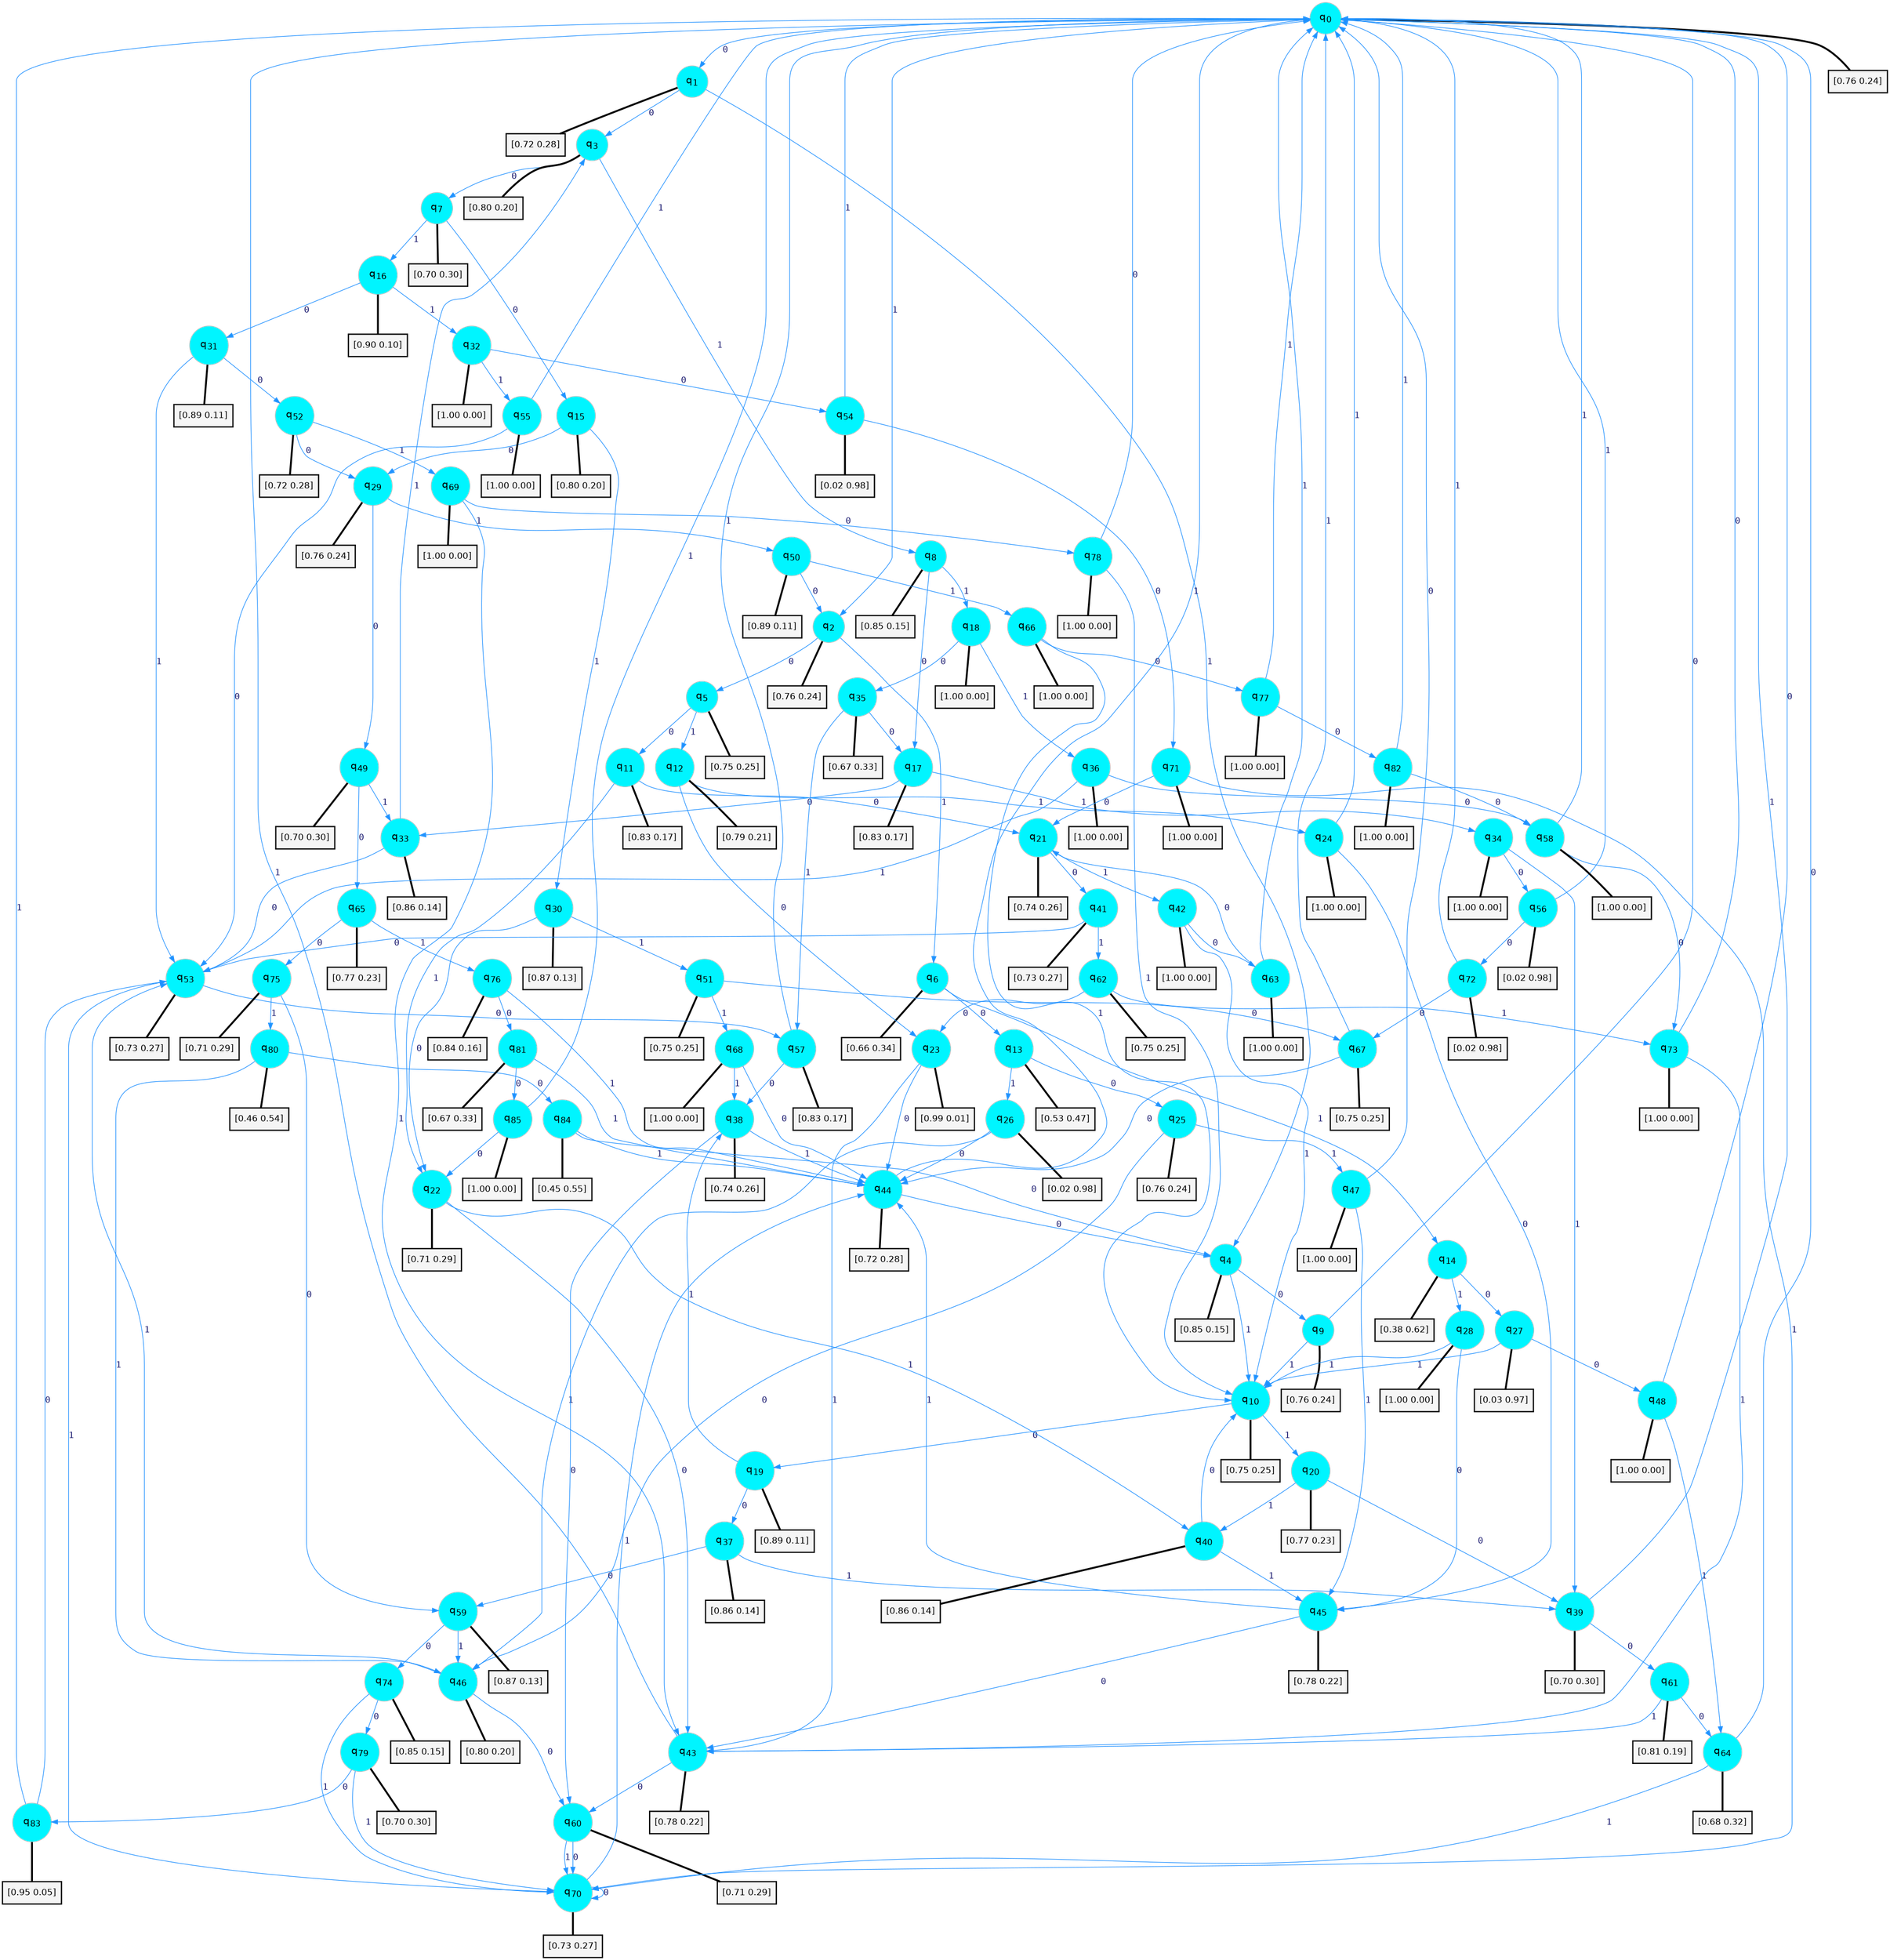 digraph G {
graph [
bgcolor=transparent, dpi=300, rankdir=TD, size="40,25"];
node [
color=gray, fillcolor=turquoise1, fontcolor=black, fontname=Helvetica, fontsize=16, fontweight=bold, shape=circle, style=filled];
edge [
arrowsize=1, color=dodgerblue1, fontcolor=midnightblue, fontname=courier, fontweight=bold, penwidth=1, style=solid, weight=20];
0[label=<q<SUB>0</SUB>>];
1[label=<q<SUB>1</SUB>>];
2[label=<q<SUB>2</SUB>>];
3[label=<q<SUB>3</SUB>>];
4[label=<q<SUB>4</SUB>>];
5[label=<q<SUB>5</SUB>>];
6[label=<q<SUB>6</SUB>>];
7[label=<q<SUB>7</SUB>>];
8[label=<q<SUB>8</SUB>>];
9[label=<q<SUB>9</SUB>>];
10[label=<q<SUB>10</SUB>>];
11[label=<q<SUB>11</SUB>>];
12[label=<q<SUB>12</SUB>>];
13[label=<q<SUB>13</SUB>>];
14[label=<q<SUB>14</SUB>>];
15[label=<q<SUB>15</SUB>>];
16[label=<q<SUB>16</SUB>>];
17[label=<q<SUB>17</SUB>>];
18[label=<q<SUB>18</SUB>>];
19[label=<q<SUB>19</SUB>>];
20[label=<q<SUB>20</SUB>>];
21[label=<q<SUB>21</SUB>>];
22[label=<q<SUB>22</SUB>>];
23[label=<q<SUB>23</SUB>>];
24[label=<q<SUB>24</SUB>>];
25[label=<q<SUB>25</SUB>>];
26[label=<q<SUB>26</SUB>>];
27[label=<q<SUB>27</SUB>>];
28[label=<q<SUB>28</SUB>>];
29[label=<q<SUB>29</SUB>>];
30[label=<q<SUB>30</SUB>>];
31[label=<q<SUB>31</SUB>>];
32[label=<q<SUB>32</SUB>>];
33[label=<q<SUB>33</SUB>>];
34[label=<q<SUB>34</SUB>>];
35[label=<q<SUB>35</SUB>>];
36[label=<q<SUB>36</SUB>>];
37[label=<q<SUB>37</SUB>>];
38[label=<q<SUB>38</SUB>>];
39[label=<q<SUB>39</SUB>>];
40[label=<q<SUB>40</SUB>>];
41[label=<q<SUB>41</SUB>>];
42[label=<q<SUB>42</SUB>>];
43[label=<q<SUB>43</SUB>>];
44[label=<q<SUB>44</SUB>>];
45[label=<q<SUB>45</SUB>>];
46[label=<q<SUB>46</SUB>>];
47[label=<q<SUB>47</SUB>>];
48[label=<q<SUB>48</SUB>>];
49[label=<q<SUB>49</SUB>>];
50[label=<q<SUB>50</SUB>>];
51[label=<q<SUB>51</SUB>>];
52[label=<q<SUB>52</SUB>>];
53[label=<q<SUB>53</SUB>>];
54[label=<q<SUB>54</SUB>>];
55[label=<q<SUB>55</SUB>>];
56[label=<q<SUB>56</SUB>>];
57[label=<q<SUB>57</SUB>>];
58[label=<q<SUB>58</SUB>>];
59[label=<q<SUB>59</SUB>>];
60[label=<q<SUB>60</SUB>>];
61[label=<q<SUB>61</SUB>>];
62[label=<q<SUB>62</SUB>>];
63[label=<q<SUB>63</SUB>>];
64[label=<q<SUB>64</SUB>>];
65[label=<q<SUB>65</SUB>>];
66[label=<q<SUB>66</SUB>>];
67[label=<q<SUB>67</SUB>>];
68[label=<q<SUB>68</SUB>>];
69[label=<q<SUB>69</SUB>>];
70[label=<q<SUB>70</SUB>>];
71[label=<q<SUB>71</SUB>>];
72[label=<q<SUB>72</SUB>>];
73[label=<q<SUB>73</SUB>>];
74[label=<q<SUB>74</SUB>>];
75[label=<q<SUB>75</SUB>>];
76[label=<q<SUB>76</SUB>>];
77[label=<q<SUB>77</SUB>>];
78[label=<q<SUB>78</SUB>>];
79[label=<q<SUB>79</SUB>>];
80[label=<q<SUB>80</SUB>>];
81[label=<q<SUB>81</SUB>>];
82[label=<q<SUB>82</SUB>>];
83[label=<q<SUB>83</SUB>>];
84[label=<q<SUB>84</SUB>>];
85[label=<q<SUB>85</SUB>>];
86[label="[0.76 0.24]", shape=box,fontcolor=black, fontname=Helvetica, fontsize=14, penwidth=2, fillcolor=whitesmoke,color=black];
87[label="[0.72 0.28]", shape=box,fontcolor=black, fontname=Helvetica, fontsize=14, penwidth=2, fillcolor=whitesmoke,color=black];
88[label="[0.76 0.24]", shape=box,fontcolor=black, fontname=Helvetica, fontsize=14, penwidth=2, fillcolor=whitesmoke,color=black];
89[label="[0.80 0.20]", shape=box,fontcolor=black, fontname=Helvetica, fontsize=14, penwidth=2, fillcolor=whitesmoke,color=black];
90[label="[0.85 0.15]", shape=box,fontcolor=black, fontname=Helvetica, fontsize=14, penwidth=2, fillcolor=whitesmoke,color=black];
91[label="[0.75 0.25]", shape=box,fontcolor=black, fontname=Helvetica, fontsize=14, penwidth=2, fillcolor=whitesmoke,color=black];
92[label="[0.66 0.34]", shape=box,fontcolor=black, fontname=Helvetica, fontsize=14, penwidth=2, fillcolor=whitesmoke,color=black];
93[label="[0.70 0.30]", shape=box,fontcolor=black, fontname=Helvetica, fontsize=14, penwidth=2, fillcolor=whitesmoke,color=black];
94[label="[0.85 0.15]", shape=box,fontcolor=black, fontname=Helvetica, fontsize=14, penwidth=2, fillcolor=whitesmoke,color=black];
95[label="[0.76 0.24]", shape=box,fontcolor=black, fontname=Helvetica, fontsize=14, penwidth=2, fillcolor=whitesmoke,color=black];
96[label="[0.75 0.25]", shape=box,fontcolor=black, fontname=Helvetica, fontsize=14, penwidth=2, fillcolor=whitesmoke,color=black];
97[label="[0.83 0.17]", shape=box,fontcolor=black, fontname=Helvetica, fontsize=14, penwidth=2, fillcolor=whitesmoke,color=black];
98[label="[0.79 0.21]", shape=box,fontcolor=black, fontname=Helvetica, fontsize=14, penwidth=2, fillcolor=whitesmoke,color=black];
99[label="[0.53 0.47]", shape=box,fontcolor=black, fontname=Helvetica, fontsize=14, penwidth=2, fillcolor=whitesmoke,color=black];
100[label="[0.38 0.62]", shape=box,fontcolor=black, fontname=Helvetica, fontsize=14, penwidth=2, fillcolor=whitesmoke,color=black];
101[label="[0.80 0.20]", shape=box,fontcolor=black, fontname=Helvetica, fontsize=14, penwidth=2, fillcolor=whitesmoke,color=black];
102[label="[0.90 0.10]", shape=box,fontcolor=black, fontname=Helvetica, fontsize=14, penwidth=2, fillcolor=whitesmoke,color=black];
103[label="[0.83 0.17]", shape=box,fontcolor=black, fontname=Helvetica, fontsize=14, penwidth=2, fillcolor=whitesmoke,color=black];
104[label="[1.00 0.00]", shape=box,fontcolor=black, fontname=Helvetica, fontsize=14, penwidth=2, fillcolor=whitesmoke,color=black];
105[label="[0.89 0.11]", shape=box,fontcolor=black, fontname=Helvetica, fontsize=14, penwidth=2, fillcolor=whitesmoke,color=black];
106[label="[0.77 0.23]", shape=box,fontcolor=black, fontname=Helvetica, fontsize=14, penwidth=2, fillcolor=whitesmoke,color=black];
107[label="[0.74 0.26]", shape=box,fontcolor=black, fontname=Helvetica, fontsize=14, penwidth=2, fillcolor=whitesmoke,color=black];
108[label="[0.71 0.29]", shape=box,fontcolor=black, fontname=Helvetica, fontsize=14, penwidth=2, fillcolor=whitesmoke,color=black];
109[label="[0.99 0.01]", shape=box,fontcolor=black, fontname=Helvetica, fontsize=14, penwidth=2, fillcolor=whitesmoke,color=black];
110[label="[1.00 0.00]", shape=box,fontcolor=black, fontname=Helvetica, fontsize=14, penwidth=2, fillcolor=whitesmoke,color=black];
111[label="[0.76 0.24]", shape=box,fontcolor=black, fontname=Helvetica, fontsize=14, penwidth=2, fillcolor=whitesmoke,color=black];
112[label="[0.02 0.98]", shape=box,fontcolor=black, fontname=Helvetica, fontsize=14, penwidth=2, fillcolor=whitesmoke,color=black];
113[label="[0.03 0.97]", shape=box,fontcolor=black, fontname=Helvetica, fontsize=14, penwidth=2, fillcolor=whitesmoke,color=black];
114[label="[1.00 0.00]", shape=box,fontcolor=black, fontname=Helvetica, fontsize=14, penwidth=2, fillcolor=whitesmoke,color=black];
115[label="[0.76 0.24]", shape=box,fontcolor=black, fontname=Helvetica, fontsize=14, penwidth=2, fillcolor=whitesmoke,color=black];
116[label="[0.87 0.13]", shape=box,fontcolor=black, fontname=Helvetica, fontsize=14, penwidth=2, fillcolor=whitesmoke,color=black];
117[label="[0.89 0.11]", shape=box,fontcolor=black, fontname=Helvetica, fontsize=14, penwidth=2, fillcolor=whitesmoke,color=black];
118[label="[1.00 0.00]", shape=box,fontcolor=black, fontname=Helvetica, fontsize=14, penwidth=2, fillcolor=whitesmoke,color=black];
119[label="[0.86 0.14]", shape=box,fontcolor=black, fontname=Helvetica, fontsize=14, penwidth=2, fillcolor=whitesmoke,color=black];
120[label="[1.00 0.00]", shape=box,fontcolor=black, fontname=Helvetica, fontsize=14, penwidth=2, fillcolor=whitesmoke,color=black];
121[label="[0.67 0.33]", shape=box,fontcolor=black, fontname=Helvetica, fontsize=14, penwidth=2, fillcolor=whitesmoke,color=black];
122[label="[1.00 0.00]", shape=box,fontcolor=black, fontname=Helvetica, fontsize=14, penwidth=2, fillcolor=whitesmoke,color=black];
123[label="[0.86 0.14]", shape=box,fontcolor=black, fontname=Helvetica, fontsize=14, penwidth=2, fillcolor=whitesmoke,color=black];
124[label="[0.74 0.26]", shape=box,fontcolor=black, fontname=Helvetica, fontsize=14, penwidth=2, fillcolor=whitesmoke,color=black];
125[label="[0.70 0.30]", shape=box,fontcolor=black, fontname=Helvetica, fontsize=14, penwidth=2, fillcolor=whitesmoke,color=black];
126[label="[0.86 0.14]", shape=box,fontcolor=black, fontname=Helvetica, fontsize=14, penwidth=2, fillcolor=whitesmoke,color=black];
127[label="[0.73 0.27]", shape=box,fontcolor=black, fontname=Helvetica, fontsize=14, penwidth=2, fillcolor=whitesmoke,color=black];
128[label="[1.00 0.00]", shape=box,fontcolor=black, fontname=Helvetica, fontsize=14, penwidth=2, fillcolor=whitesmoke,color=black];
129[label="[0.78 0.22]", shape=box,fontcolor=black, fontname=Helvetica, fontsize=14, penwidth=2, fillcolor=whitesmoke,color=black];
130[label="[0.72 0.28]", shape=box,fontcolor=black, fontname=Helvetica, fontsize=14, penwidth=2, fillcolor=whitesmoke,color=black];
131[label="[0.78 0.22]", shape=box,fontcolor=black, fontname=Helvetica, fontsize=14, penwidth=2, fillcolor=whitesmoke,color=black];
132[label="[0.80 0.20]", shape=box,fontcolor=black, fontname=Helvetica, fontsize=14, penwidth=2, fillcolor=whitesmoke,color=black];
133[label="[1.00 0.00]", shape=box,fontcolor=black, fontname=Helvetica, fontsize=14, penwidth=2, fillcolor=whitesmoke,color=black];
134[label="[1.00 0.00]", shape=box,fontcolor=black, fontname=Helvetica, fontsize=14, penwidth=2, fillcolor=whitesmoke,color=black];
135[label="[0.70 0.30]", shape=box,fontcolor=black, fontname=Helvetica, fontsize=14, penwidth=2, fillcolor=whitesmoke,color=black];
136[label="[0.89 0.11]", shape=box,fontcolor=black, fontname=Helvetica, fontsize=14, penwidth=2, fillcolor=whitesmoke,color=black];
137[label="[0.75 0.25]", shape=box,fontcolor=black, fontname=Helvetica, fontsize=14, penwidth=2, fillcolor=whitesmoke,color=black];
138[label="[0.72 0.28]", shape=box,fontcolor=black, fontname=Helvetica, fontsize=14, penwidth=2, fillcolor=whitesmoke,color=black];
139[label="[0.73 0.27]", shape=box,fontcolor=black, fontname=Helvetica, fontsize=14, penwidth=2, fillcolor=whitesmoke,color=black];
140[label="[0.02 0.98]", shape=box,fontcolor=black, fontname=Helvetica, fontsize=14, penwidth=2, fillcolor=whitesmoke,color=black];
141[label="[1.00 0.00]", shape=box,fontcolor=black, fontname=Helvetica, fontsize=14, penwidth=2, fillcolor=whitesmoke,color=black];
142[label="[0.02 0.98]", shape=box,fontcolor=black, fontname=Helvetica, fontsize=14, penwidth=2, fillcolor=whitesmoke,color=black];
143[label="[0.83 0.17]", shape=box,fontcolor=black, fontname=Helvetica, fontsize=14, penwidth=2, fillcolor=whitesmoke,color=black];
144[label="[1.00 0.00]", shape=box,fontcolor=black, fontname=Helvetica, fontsize=14, penwidth=2, fillcolor=whitesmoke,color=black];
145[label="[0.87 0.13]", shape=box,fontcolor=black, fontname=Helvetica, fontsize=14, penwidth=2, fillcolor=whitesmoke,color=black];
146[label="[0.71 0.29]", shape=box,fontcolor=black, fontname=Helvetica, fontsize=14, penwidth=2, fillcolor=whitesmoke,color=black];
147[label="[0.81 0.19]", shape=box,fontcolor=black, fontname=Helvetica, fontsize=14, penwidth=2, fillcolor=whitesmoke,color=black];
148[label="[0.75 0.25]", shape=box,fontcolor=black, fontname=Helvetica, fontsize=14, penwidth=2, fillcolor=whitesmoke,color=black];
149[label="[1.00 0.00]", shape=box,fontcolor=black, fontname=Helvetica, fontsize=14, penwidth=2, fillcolor=whitesmoke,color=black];
150[label="[0.68 0.32]", shape=box,fontcolor=black, fontname=Helvetica, fontsize=14, penwidth=2, fillcolor=whitesmoke,color=black];
151[label="[0.77 0.23]", shape=box,fontcolor=black, fontname=Helvetica, fontsize=14, penwidth=2, fillcolor=whitesmoke,color=black];
152[label="[1.00 0.00]", shape=box,fontcolor=black, fontname=Helvetica, fontsize=14, penwidth=2, fillcolor=whitesmoke,color=black];
153[label="[0.75 0.25]", shape=box,fontcolor=black, fontname=Helvetica, fontsize=14, penwidth=2, fillcolor=whitesmoke,color=black];
154[label="[1.00 0.00]", shape=box,fontcolor=black, fontname=Helvetica, fontsize=14, penwidth=2, fillcolor=whitesmoke,color=black];
155[label="[1.00 0.00]", shape=box,fontcolor=black, fontname=Helvetica, fontsize=14, penwidth=2, fillcolor=whitesmoke,color=black];
156[label="[0.73 0.27]", shape=box,fontcolor=black, fontname=Helvetica, fontsize=14, penwidth=2, fillcolor=whitesmoke,color=black];
157[label="[1.00 0.00]", shape=box,fontcolor=black, fontname=Helvetica, fontsize=14, penwidth=2, fillcolor=whitesmoke,color=black];
158[label="[0.02 0.98]", shape=box,fontcolor=black, fontname=Helvetica, fontsize=14, penwidth=2, fillcolor=whitesmoke,color=black];
159[label="[1.00 0.00]", shape=box,fontcolor=black, fontname=Helvetica, fontsize=14, penwidth=2, fillcolor=whitesmoke,color=black];
160[label="[0.85 0.15]", shape=box,fontcolor=black, fontname=Helvetica, fontsize=14, penwidth=2, fillcolor=whitesmoke,color=black];
161[label="[0.71 0.29]", shape=box,fontcolor=black, fontname=Helvetica, fontsize=14, penwidth=2, fillcolor=whitesmoke,color=black];
162[label="[0.84 0.16]", shape=box,fontcolor=black, fontname=Helvetica, fontsize=14, penwidth=2, fillcolor=whitesmoke,color=black];
163[label="[1.00 0.00]", shape=box,fontcolor=black, fontname=Helvetica, fontsize=14, penwidth=2, fillcolor=whitesmoke,color=black];
164[label="[1.00 0.00]", shape=box,fontcolor=black, fontname=Helvetica, fontsize=14, penwidth=2, fillcolor=whitesmoke,color=black];
165[label="[0.70 0.30]", shape=box,fontcolor=black, fontname=Helvetica, fontsize=14, penwidth=2, fillcolor=whitesmoke,color=black];
166[label="[0.46 0.54]", shape=box,fontcolor=black, fontname=Helvetica, fontsize=14, penwidth=2, fillcolor=whitesmoke,color=black];
167[label="[0.67 0.33]", shape=box,fontcolor=black, fontname=Helvetica, fontsize=14, penwidth=2, fillcolor=whitesmoke,color=black];
168[label="[1.00 0.00]", shape=box,fontcolor=black, fontname=Helvetica, fontsize=14, penwidth=2, fillcolor=whitesmoke,color=black];
169[label="[0.95 0.05]", shape=box,fontcolor=black, fontname=Helvetica, fontsize=14, penwidth=2, fillcolor=whitesmoke,color=black];
170[label="[0.45 0.55]", shape=box,fontcolor=black, fontname=Helvetica, fontsize=14, penwidth=2, fillcolor=whitesmoke,color=black];
171[label="[1.00 0.00]", shape=box,fontcolor=black, fontname=Helvetica, fontsize=14, penwidth=2, fillcolor=whitesmoke,color=black];
0->1 [label=0];
0->2 [label=1];
0->86 [arrowhead=none, penwidth=3,color=black];
1->3 [label=0];
1->4 [label=1];
1->87 [arrowhead=none, penwidth=3,color=black];
2->5 [label=0];
2->6 [label=1];
2->88 [arrowhead=none, penwidth=3,color=black];
3->7 [label=0];
3->8 [label=1];
3->89 [arrowhead=none, penwidth=3,color=black];
4->9 [label=0];
4->10 [label=1];
4->90 [arrowhead=none, penwidth=3,color=black];
5->11 [label=0];
5->12 [label=1];
5->91 [arrowhead=none, penwidth=3,color=black];
6->13 [label=0];
6->14 [label=1];
6->92 [arrowhead=none, penwidth=3,color=black];
7->15 [label=0];
7->16 [label=1];
7->93 [arrowhead=none, penwidth=3,color=black];
8->17 [label=0];
8->18 [label=1];
8->94 [arrowhead=none, penwidth=3,color=black];
9->0 [label=0];
9->10 [label=1];
9->95 [arrowhead=none, penwidth=3,color=black];
10->19 [label=0];
10->20 [label=1];
10->96 [arrowhead=none, penwidth=3,color=black];
11->21 [label=0];
11->22 [label=1];
11->97 [arrowhead=none, penwidth=3,color=black];
12->23 [label=0];
12->24 [label=1];
12->98 [arrowhead=none, penwidth=3,color=black];
13->25 [label=0];
13->26 [label=1];
13->99 [arrowhead=none, penwidth=3,color=black];
14->27 [label=0];
14->28 [label=1];
14->100 [arrowhead=none, penwidth=3,color=black];
15->29 [label=0];
15->30 [label=1];
15->101 [arrowhead=none, penwidth=3,color=black];
16->31 [label=0];
16->32 [label=1];
16->102 [arrowhead=none, penwidth=3,color=black];
17->33 [label=0];
17->34 [label=1];
17->103 [arrowhead=none, penwidth=3,color=black];
18->35 [label=0];
18->36 [label=1];
18->104 [arrowhead=none, penwidth=3,color=black];
19->37 [label=0];
19->38 [label=1];
19->105 [arrowhead=none, penwidth=3,color=black];
20->39 [label=0];
20->40 [label=1];
20->106 [arrowhead=none, penwidth=3,color=black];
21->41 [label=0];
21->42 [label=1];
21->107 [arrowhead=none, penwidth=3,color=black];
22->43 [label=0];
22->40 [label=1];
22->108 [arrowhead=none, penwidth=3,color=black];
23->44 [label=0];
23->43 [label=1];
23->109 [arrowhead=none, penwidth=3,color=black];
24->45 [label=0];
24->0 [label=1];
24->110 [arrowhead=none, penwidth=3,color=black];
25->46 [label=0];
25->47 [label=1];
25->111 [arrowhead=none, penwidth=3,color=black];
26->44 [label=0];
26->46 [label=1];
26->112 [arrowhead=none, penwidth=3,color=black];
27->48 [label=0];
27->10 [label=1];
27->113 [arrowhead=none, penwidth=3,color=black];
28->45 [label=0];
28->10 [label=1];
28->114 [arrowhead=none, penwidth=3,color=black];
29->49 [label=0];
29->50 [label=1];
29->115 [arrowhead=none, penwidth=3,color=black];
30->22 [label=0];
30->51 [label=1];
30->116 [arrowhead=none, penwidth=3,color=black];
31->52 [label=0];
31->53 [label=1];
31->117 [arrowhead=none, penwidth=3,color=black];
32->54 [label=0];
32->55 [label=1];
32->118 [arrowhead=none, penwidth=3,color=black];
33->53 [label=0];
33->3 [label=1];
33->119 [arrowhead=none, penwidth=3,color=black];
34->56 [label=0];
34->39 [label=1];
34->120 [arrowhead=none, penwidth=3,color=black];
35->17 [label=0];
35->57 [label=1];
35->121 [arrowhead=none, penwidth=3,color=black];
36->58 [label=0];
36->53 [label=1];
36->122 [arrowhead=none, penwidth=3,color=black];
37->59 [label=0];
37->39 [label=1];
37->123 [arrowhead=none, penwidth=3,color=black];
38->60 [label=0];
38->44 [label=1];
38->124 [arrowhead=none, penwidth=3,color=black];
39->61 [label=0];
39->0 [label=1];
39->125 [arrowhead=none, penwidth=3,color=black];
40->10 [label=0];
40->45 [label=1];
40->126 [arrowhead=none, penwidth=3,color=black];
41->53 [label=0];
41->62 [label=1];
41->127 [arrowhead=none, penwidth=3,color=black];
42->63 [label=0];
42->10 [label=1];
42->128 [arrowhead=none, penwidth=3,color=black];
43->60 [label=0];
43->0 [label=1];
43->129 [arrowhead=none, penwidth=3,color=black];
44->4 [label=0];
44->0 [label=1];
44->130 [arrowhead=none, penwidth=3,color=black];
45->43 [label=0];
45->44 [label=1];
45->131 [arrowhead=none, penwidth=3,color=black];
46->60 [label=0];
46->53 [label=1];
46->132 [arrowhead=none, penwidth=3,color=black];
47->0 [label=0];
47->45 [label=1];
47->133 [arrowhead=none, penwidth=3,color=black];
48->0 [label=0];
48->64 [label=1];
48->134 [arrowhead=none, penwidth=3,color=black];
49->65 [label=0];
49->33 [label=1];
49->135 [arrowhead=none, penwidth=3,color=black];
50->2 [label=0];
50->66 [label=1];
50->136 [arrowhead=none, penwidth=3,color=black];
51->67 [label=0];
51->68 [label=1];
51->137 [arrowhead=none, penwidth=3,color=black];
52->29 [label=0];
52->69 [label=1];
52->138 [arrowhead=none, penwidth=3,color=black];
53->57 [label=0];
53->70 [label=1];
53->139 [arrowhead=none, penwidth=3,color=black];
54->71 [label=0];
54->0 [label=1];
54->140 [arrowhead=none, penwidth=3,color=black];
55->53 [label=0];
55->0 [label=1];
55->141 [arrowhead=none, penwidth=3,color=black];
56->72 [label=0];
56->0 [label=1];
56->142 [arrowhead=none, penwidth=3,color=black];
57->38 [label=0];
57->0 [label=1];
57->143 [arrowhead=none, penwidth=3,color=black];
58->73 [label=0];
58->0 [label=1];
58->144 [arrowhead=none, penwidth=3,color=black];
59->74 [label=0];
59->46 [label=1];
59->145 [arrowhead=none, penwidth=3,color=black];
60->70 [label=0];
60->70 [label=1];
60->146 [arrowhead=none, penwidth=3,color=black];
61->64 [label=0];
61->43 [label=1];
61->147 [arrowhead=none, penwidth=3,color=black];
62->23 [label=0];
62->73 [label=1];
62->148 [arrowhead=none, penwidth=3,color=black];
63->21 [label=0];
63->0 [label=1];
63->149 [arrowhead=none, penwidth=3,color=black];
64->0 [label=0];
64->70 [label=1];
64->150 [arrowhead=none, penwidth=3,color=black];
65->75 [label=0];
65->76 [label=1];
65->151 [arrowhead=none, penwidth=3,color=black];
66->77 [label=0];
66->10 [label=1];
66->152 [arrowhead=none, penwidth=3,color=black];
67->44 [label=0];
67->0 [label=1];
67->153 [arrowhead=none, penwidth=3,color=black];
68->44 [label=0];
68->38 [label=1];
68->154 [arrowhead=none, penwidth=3,color=black];
69->78 [label=0];
69->43 [label=1];
69->155 [arrowhead=none, penwidth=3,color=black];
70->70 [label=0];
70->44 [label=1];
70->156 [arrowhead=none, penwidth=3,color=black];
71->21 [label=0];
71->70 [label=1];
71->157 [arrowhead=none, penwidth=3,color=black];
72->67 [label=0];
72->0 [label=1];
72->158 [arrowhead=none, penwidth=3,color=black];
73->0 [label=0];
73->43 [label=1];
73->159 [arrowhead=none, penwidth=3,color=black];
74->79 [label=0];
74->70 [label=1];
74->160 [arrowhead=none, penwidth=3,color=black];
75->59 [label=0];
75->80 [label=1];
75->161 [arrowhead=none, penwidth=3,color=black];
76->81 [label=0];
76->44 [label=1];
76->162 [arrowhead=none, penwidth=3,color=black];
77->82 [label=0];
77->0 [label=1];
77->163 [arrowhead=none, penwidth=3,color=black];
78->0 [label=0];
78->10 [label=1];
78->164 [arrowhead=none, penwidth=3,color=black];
79->83 [label=0];
79->70 [label=1];
79->165 [arrowhead=none, penwidth=3,color=black];
80->84 [label=0];
80->46 [label=1];
80->166 [arrowhead=none, penwidth=3,color=black];
81->85 [label=0];
81->44 [label=1];
81->167 [arrowhead=none, penwidth=3,color=black];
82->58 [label=0];
82->0 [label=1];
82->168 [arrowhead=none, penwidth=3,color=black];
83->53 [label=0];
83->0 [label=1];
83->169 [arrowhead=none, penwidth=3,color=black];
84->4 [label=0];
84->44 [label=1];
84->170 [arrowhead=none, penwidth=3,color=black];
85->22 [label=0];
85->0 [label=1];
85->171 [arrowhead=none, penwidth=3,color=black];
}
